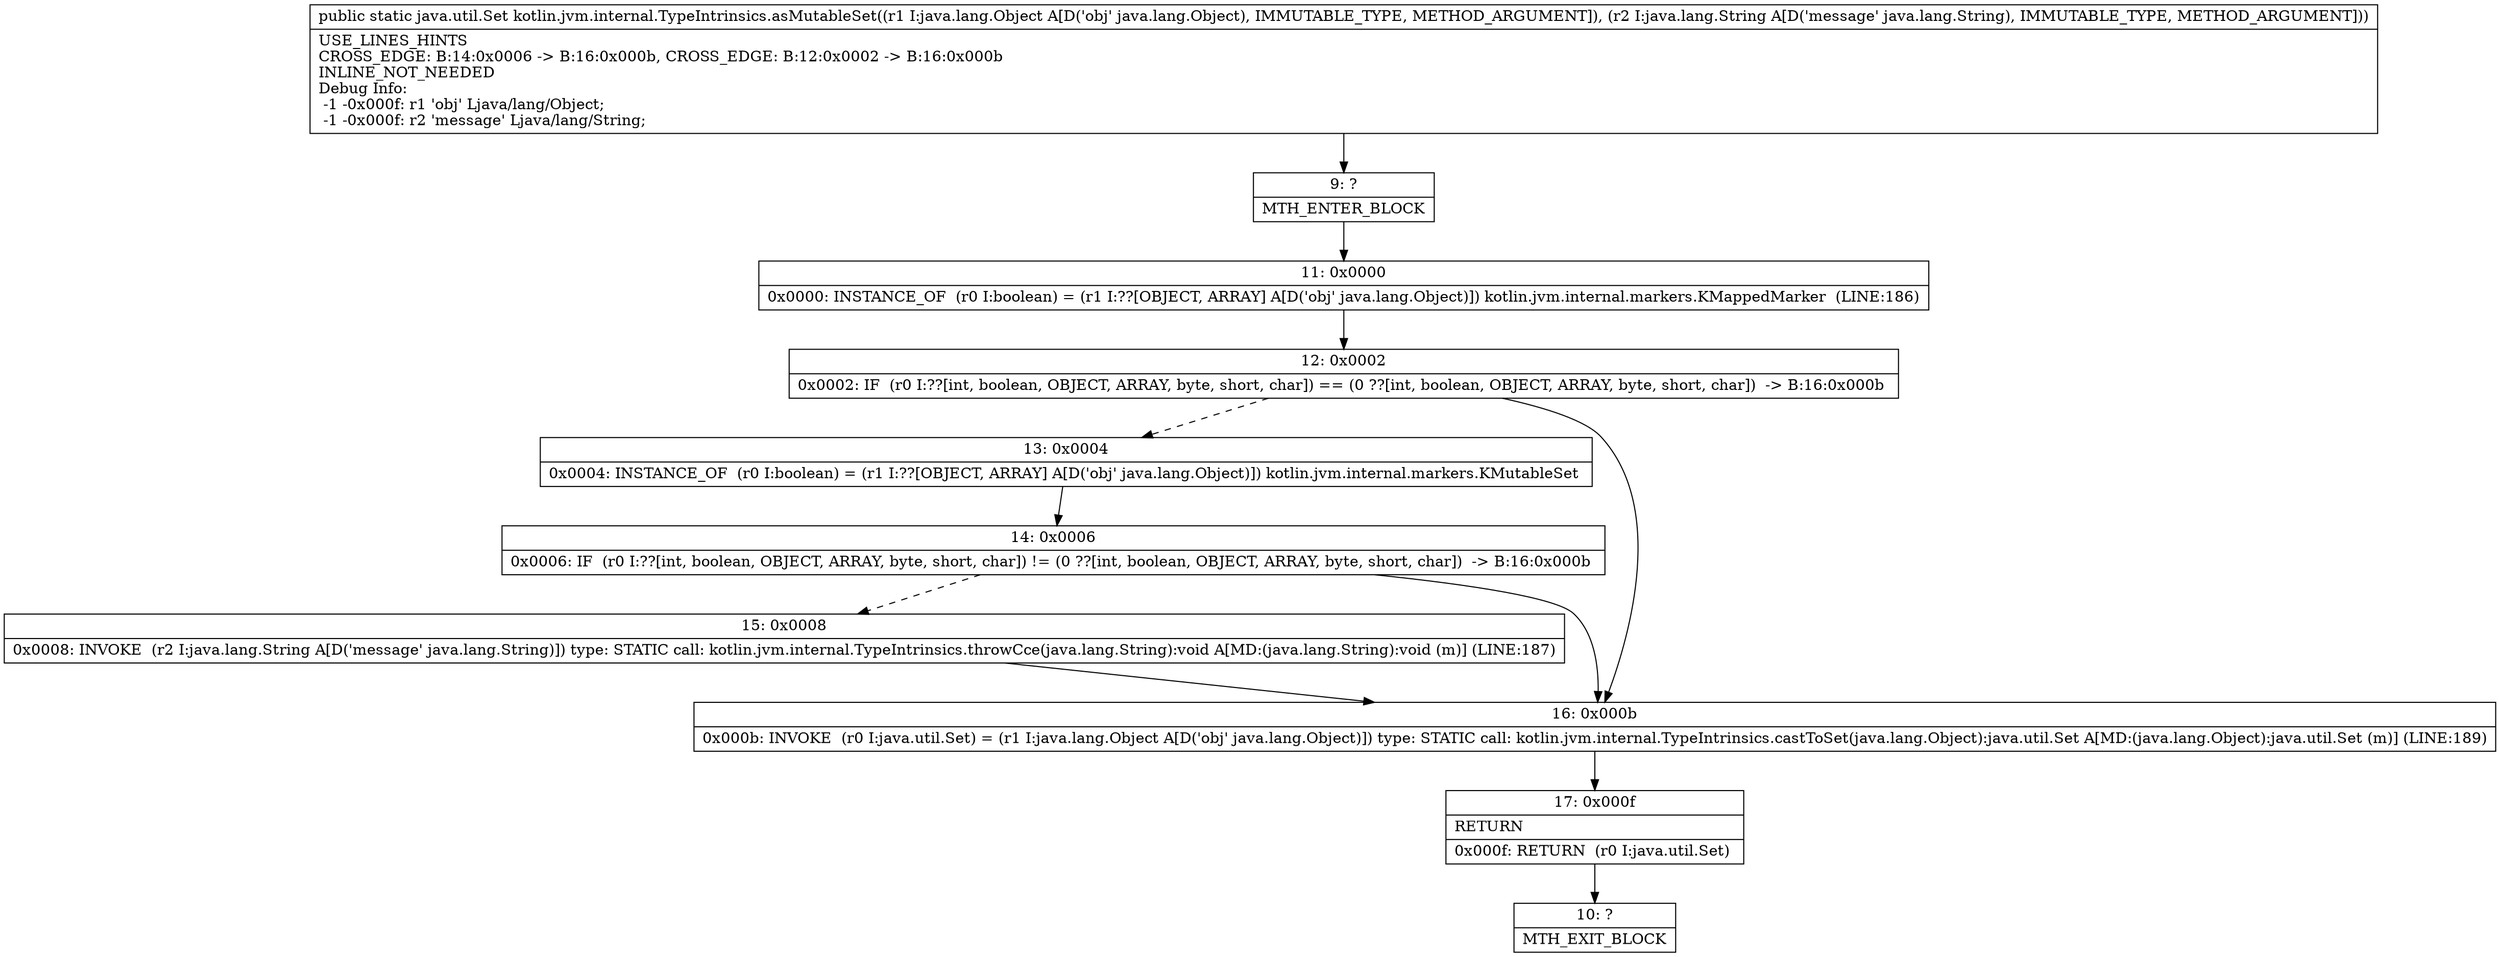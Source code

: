 digraph "CFG forkotlin.jvm.internal.TypeIntrinsics.asMutableSet(Ljava\/lang\/Object;Ljava\/lang\/String;)Ljava\/util\/Set;" {
Node_9 [shape=record,label="{9\:\ ?|MTH_ENTER_BLOCK\l}"];
Node_11 [shape=record,label="{11\:\ 0x0000|0x0000: INSTANCE_OF  (r0 I:boolean) = (r1 I:??[OBJECT, ARRAY] A[D('obj' java.lang.Object)]) kotlin.jvm.internal.markers.KMappedMarker  (LINE:186)\l}"];
Node_12 [shape=record,label="{12\:\ 0x0002|0x0002: IF  (r0 I:??[int, boolean, OBJECT, ARRAY, byte, short, char]) == (0 ??[int, boolean, OBJECT, ARRAY, byte, short, char])  \-\> B:16:0x000b \l}"];
Node_13 [shape=record,label="{13\:\ 0x0004|0x0004: INSTANCE_OF  (r0 I:boolean) = (r1 I:??[OBJECT, ARRAY] A[D('obj' java.lang.Object)]) kotlin.jvm.internal.markers.KMutableSet \l}"];
Node_14 [shape=record,label="{14\:\ 0x0006|0x0006: IF  (r0 I:??[int, boolean, OBJECT, ARRAY, byte, short, char]) != (0 ??[int, boolean, OBJECT, ARRAY, byte, short, char])  \-\> B:16:0x000b \l}"];
Node_15 [shape=record,label="{15\:\ 0x0008|0x0008: INVOKE  (r2 I:java.lang.String A[D('message' java.lang.String)]) type: STATIC call: kotlin.jvm.internal.TypeIntrinsics.throwCce(java.lang.String):void A[MD:(java.lang.String):void (m)] (LINE:187)\l}"];
Node_16 [shape=record,label="{16\:\ 0x000b|0x000b: INVOKE  (r0 I:java.util.Set) = (r1 I:java.lang.Object A[D('obj' java.lang.Object)]) type: STATIC call: kotlin.jvm.internal.TypeIntrinsics.castToSet(java.lang.Object):java.util.Set A[MD:(java.lang.Object):java.util.Set (m)] (LINE:189)\l}"];
Node_17 [shape=record,label="{17\:\ 0x000f|RETURN\l|0x000f: RETURN  (r0 I:java.util.Set) \l}"];
Node_10 [shape=record,label="{10\:\ ?|MTH_EXIT_BLOCK\l}"];
MethodNode[shape=record,label="{public static java.util.Set kotlin.jvm.internal.TypeIntrinsics.asMutableSet((r1 I:java.lang.Object A[D('obj' java.lang.Object), IMMUTABLE_TYPE, METHOD_ARGUMENT]), (r2 I:java.lang.String A[D('message' java.lang.String), IMMUTABLE_TYPE, METHOD_ARGUMENT]))  | USE_LINES_HINTS\lCROSS_EDGE: B:14:0x0006 \-\> B:16:0x000b, CROSS_EDGE: B:12:0x0002 \-\> B:16:0x000b\lINLINE_NOT_NEEDED\lDebug Info:\l  \-1 \-0x000f: r1 'obj' Ljava\/lang\/Object;\l  \-1 \-0x000f: r2 'message' Ljava\/lang\/String;\l}"];
MethodNode -> Node_9;Node_9 -> Node_11;
Node_11 -> Node_12;
Node_12 -> Node_13[style=dashed];
Node_12 -> Node_16;
Node_13 -> Node_14;
Node_14 -> Node_15[style=dashed];
Node_14 -> Node_16;
Node_15 -> Node_16;
Node_16 -> Node_17;
Node_17 -> Node_10;
}


